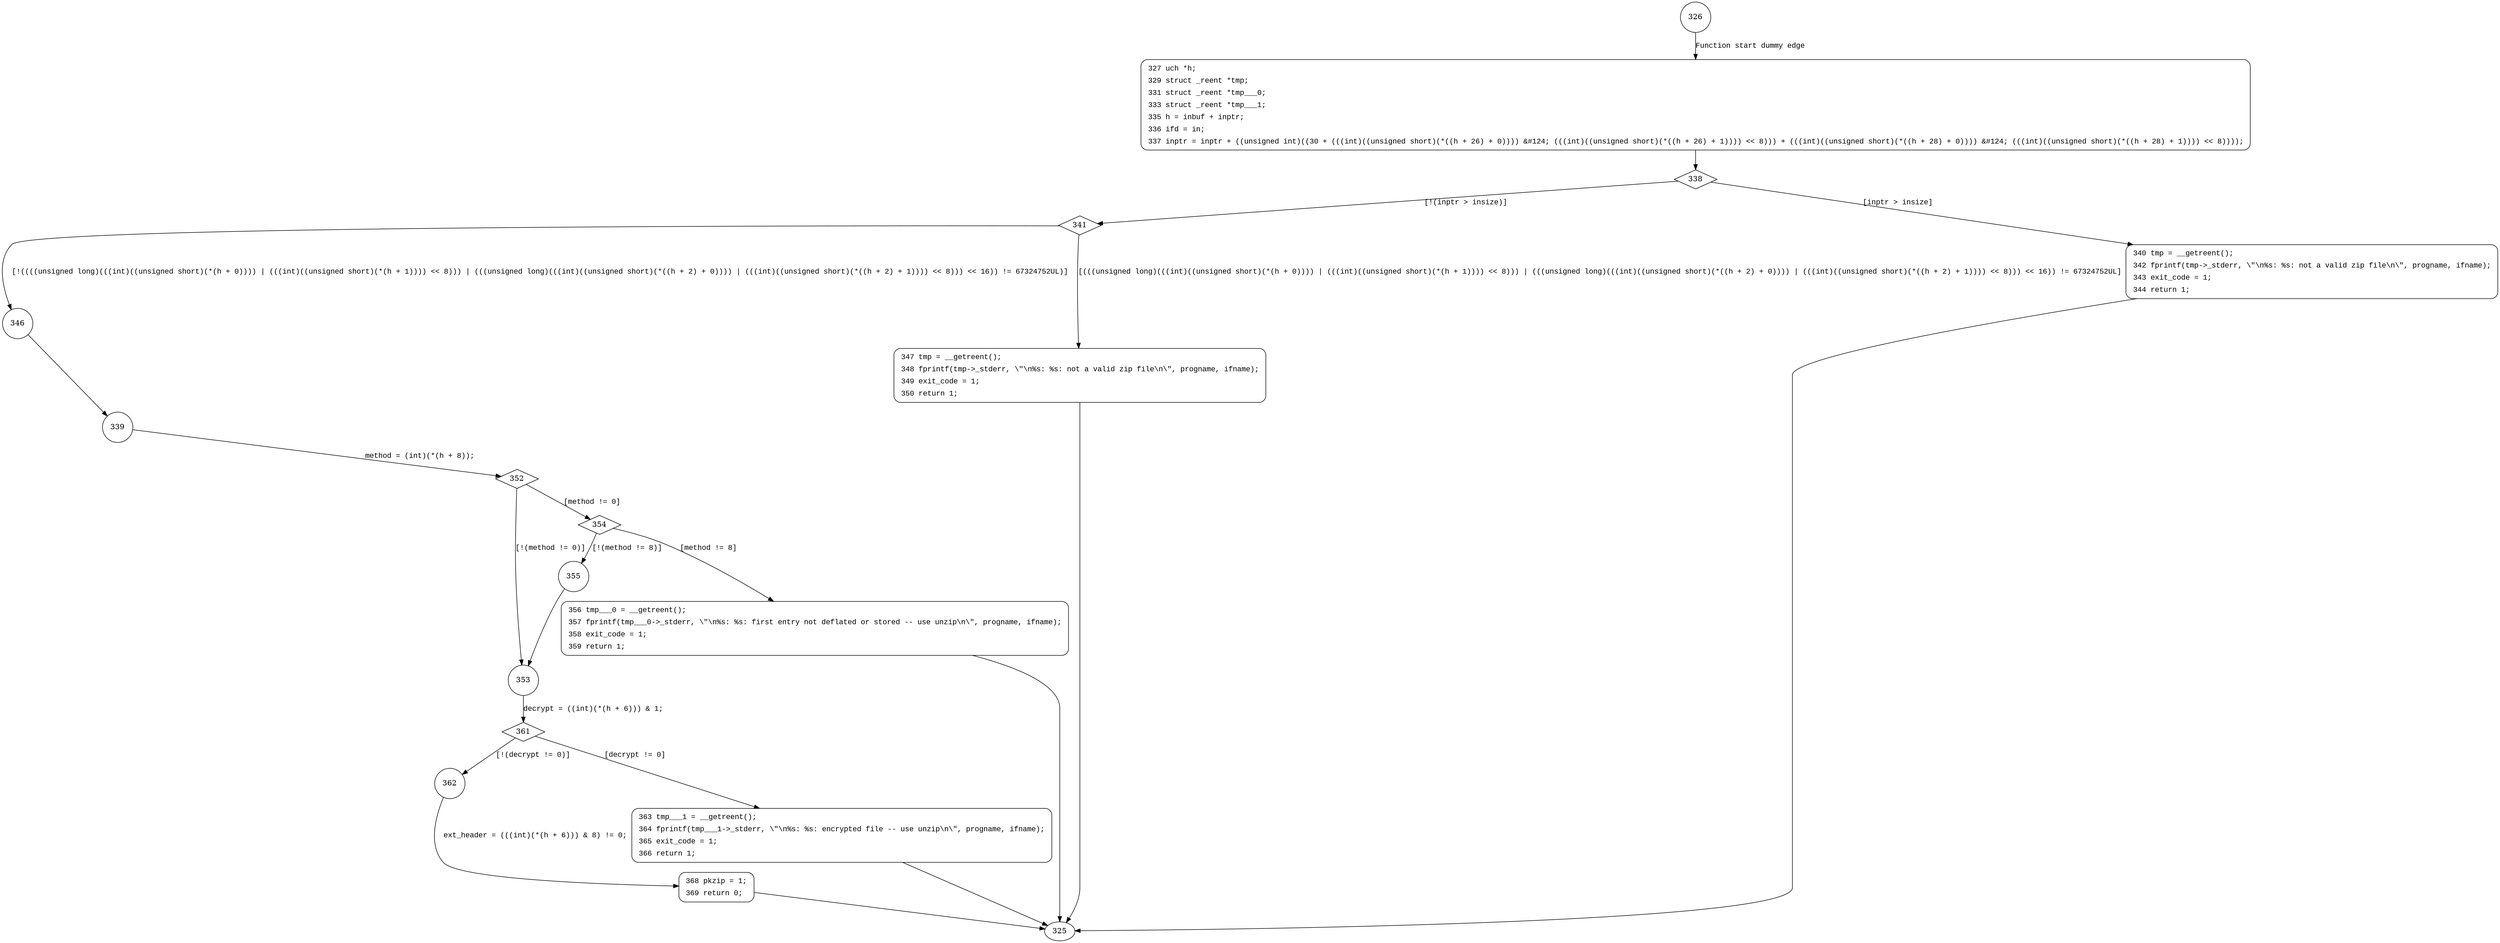 digraph check_zipfile {
326 [shape="circle"]
327 [shape="circle"]
338 [shape="diamond"]
341 [shape="diamond"]
340 [shape="circle"]
346 [shape="circle"]
347 [shape="circle"]
339 [shape="circle"]
352 [shape="diamond"]
353 [shape="circle"]
354 [shape="diamond"]
355 [shape="circle"]
356 [shape="circle"]
361 [shape="diamond"]
362 [shape="circle"]
363 [shape="circle"]
368 [shape="circle"]
327 [style="filled,bold" penwidth="1" fillcolor="white" fontname="Courier New" shape="Mrecord" label=<<table border="0" cellborder="0" cellpadding="3" bgcolor="white"><tr><td align="right">327</td><td align="left">uch *h;</td></tr><tr><td align="right">329</td><td align="left">struct _reent *tmp;</td></tr><tr><td align="right">331</td><td align="left">struct _reent *tmp___0;</td></tr><tr><td align="right">333</td><td align="left">struct _reent *tmp___1;</td></tr><tr><td align="right">335</td><td align="left">h = inbuf + inptr;</td></tr><tr><td align="right">336</td><td align="left">ifd = in;</td></tr><tr><td align="right">337</td><td align="left">inptr = inptr + ((unsigned int)((30 + (((int)((unsigned short)(*((h + 26) + 0)))) &amp;#124; (((int)((unsigned short)(*((h + 26) + 1)))) &lt;&lt; 8))) + (((int)((unsigned short)(*((h + 28) + 0)))) &amp;#124; (((int)((unsigned short)(*((h + 28) + 1)))) &lt;&lt; 8))));</td></tr></table>>]
327 -> 338[label=""]
340 [style="filled,bold" penwidth="1" fillcolor="white" fontname="Courier New" shape="Mrecord" label=<<table border="0" cellborder="0" cellpadding="3" bgcolor="white"><tr><td align="right">340</td><td align="left">tmp = __getreent();</td></tr><tr><td align="right">342</td><td align="left">fprintf(tmp-&gt;_stderr, \"\n%s: %s: not a valid zip file\n\", progname, ifname);</td></tr><tr><td align="right">343</td><td align="left">exit_code = 1;</td></tr><tr><td align="right">344</td><td align="left">return 1;</td></tr></table>>]
340 -> 325[label=""]
347 [style="filled,bold" penwidth="1" fillcolor="white" fontname="Courier New" shape="Mrecord" label=<<table border="0" cellborder="0" cellpadding="3" bgcolor="white"><tr><td align="right">347</td><td align="left">tmp = __getreent();</td></tr><tr><td align="right">348</td><td align="left">fprintf(tmp-&gt;_stderr, \"\n%s: %s: not a valid zip file\n\", progname, ifname);</td></tr><tr><td align="right">349</td><td align="left">exit_code = 1;</td></tr><tr><td align="right">350</td><td align="left">return 1;</td></tr></table>>]
347 -> 325[label=""]
356 [style="filled,bold" penwidth="1" fillcolor="white" fontname="Courier New" shape="Mrecord" label=<<table border="0" cellborder="0" cellpadding="3" bgcolor="white"><tr><td align="right">356</td><td align="left">tmp___0 = __getreent();</td></tr><tr><td align="right">357</td><td align="left">fprintf(tmp___0-&gt;_stderr, \"\n%s: %s: first entry not deflated or stored -- use unzip\n\", progname, ifname);</td></tr><tr><td align="right">358</td><td align="left">exit_code = 1;</td></tr><tr><td align="right">359</td><td align="left">return 1;</td></tr></table>>]
356 -> 325[label=""]
363 [style="filled,bold" penwidth="1" fillcolor="white" fontname="Courier New" shape="Mrecord" label=<<table border="0" cellborder="0" cellpadding="3" bgcolor="white"><tr><td align="right">363</td><td align="left">tmp___1 = __getreent();</td></tr><tr><td align="right">364</td><td align="left">fprintf(tmp___1-&gt;_stderr, \"\n%s: %s: encrypted file -- use unzip\n\", progname, ifname);</td></tr><tr><td align="right">365</td><td align="left">exit_code = 1;</td></tr><tr><td align="right">366</td><td align="left">return 1;</td></tr></table>>]
363 -> 325[label=""]
368 [style="filled,bold" penwidth="1" fillcolor="white" fontname="Courier New" shape="Mrecord" label=<<table border="0" cellborder="0" cellpadding="3" bgcolor="white"><tr><td align="right">368</td><td align="left">pkzip = 1;</td></tr><tr><td align="right">369</td><td align="left">return 0;</td></tr></table>>]
368 -> 325[label=""]
326 -> 327 [label="Function start dummy edge" fontname="Courier New"]
338 -> 341 [label="[!(inptr > insize)]" fontname="Courier New"]
338 -> 340 [label="[inptr > insize]" fontname="Courier New"]
341 -> 346 [label="[!((((unsigned long)(((int)((unsigned short)(*(h + 0)))) | (((int)((unsigned short)(*(h + 1)))) << 8))) | (((unsigned long)(((int)((unsigned short)(*((h + 2) + 0)))) | (((int)((unsigned short)(*((h + 2) + 1)))) << 8))) << 16)) != 67324752UL)]" fontname="Courier New"]
341 -> 347 [label="[(((unsigned long)(((int)((unsigned short)(*(h + 0)))) | (((int)((unsigned short)(*(h + 1)))) << 8))) | (((unsigned long)(((int)((unsigned short)(*((h + 2) + 0)))) | (((int)((unsigned short)(*((h + 2) + 1)))) << 8))) << 16)) != 67324752UL]" fontname="Courier New"]
346 -> 339 [label="" fontname="Courier New"]
352 -> 353 [label="[!(method != 0)]" fontname="Courier New"]
352 -> 354 [label="[method != 0]" fontname="Courier New"]
354 -> 355 [label="[!(method != 8)]" fontname="Courier New"]
354 -> 356 [label="[method != 8]" fontname="Courier New"]
355 -> 353 [label="" fontname="Courier New"]
353 -> 361 [label="decrypt = ((int)(*(h + 6))) & 1;" fontname="Courier New"]
361 -> 362 [label="[!(decrypt != 0)]" fontname="Courier New"]
361 -> 363 [label="[decrypt != 0]" fontname="Courier New"]
362 -> 368 [label="ext_header = (((int)(*(h + 6))) & 8) != 0;" fontname="Courier New"]
339 -> 352 [label="method = (int)(*(h + 8));" fontname="Courier New"]
}
